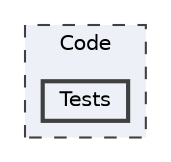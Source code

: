 digraph "Tests"
{
 // LATEX_PDF_SIZE
  bgcolor="transparent";
  edge [fontname=Helvetica,fontsize=10,labelfontname=Helvetica,labelfontsize=10];
  node [fontname=Helvetica,fontsize=10,shape=box,height=0.2,width=0.4];
  compound=true
  subgraph clusterdir_23fdee2f6995db16c755697cdf620cf4 {
    graph [ bgcolor="#edf0f7", pencolor="grey25", label="Code", fontname=Helvetica,fontsize=10 style="filled,dashed", URL="dir_23fdee2f6995db16c755697cdf620cf4.html",tooltip=""]
  dir_7cb8c8ae5508b504d0c89feeca20d274 [label="Tests", fillcolor="#edf0f7", color="grey25", style="filled,bold", URL="dir_7cb8c8ae5508b504d0c89feeca20d274.html",tooltip=""];
  }
}
